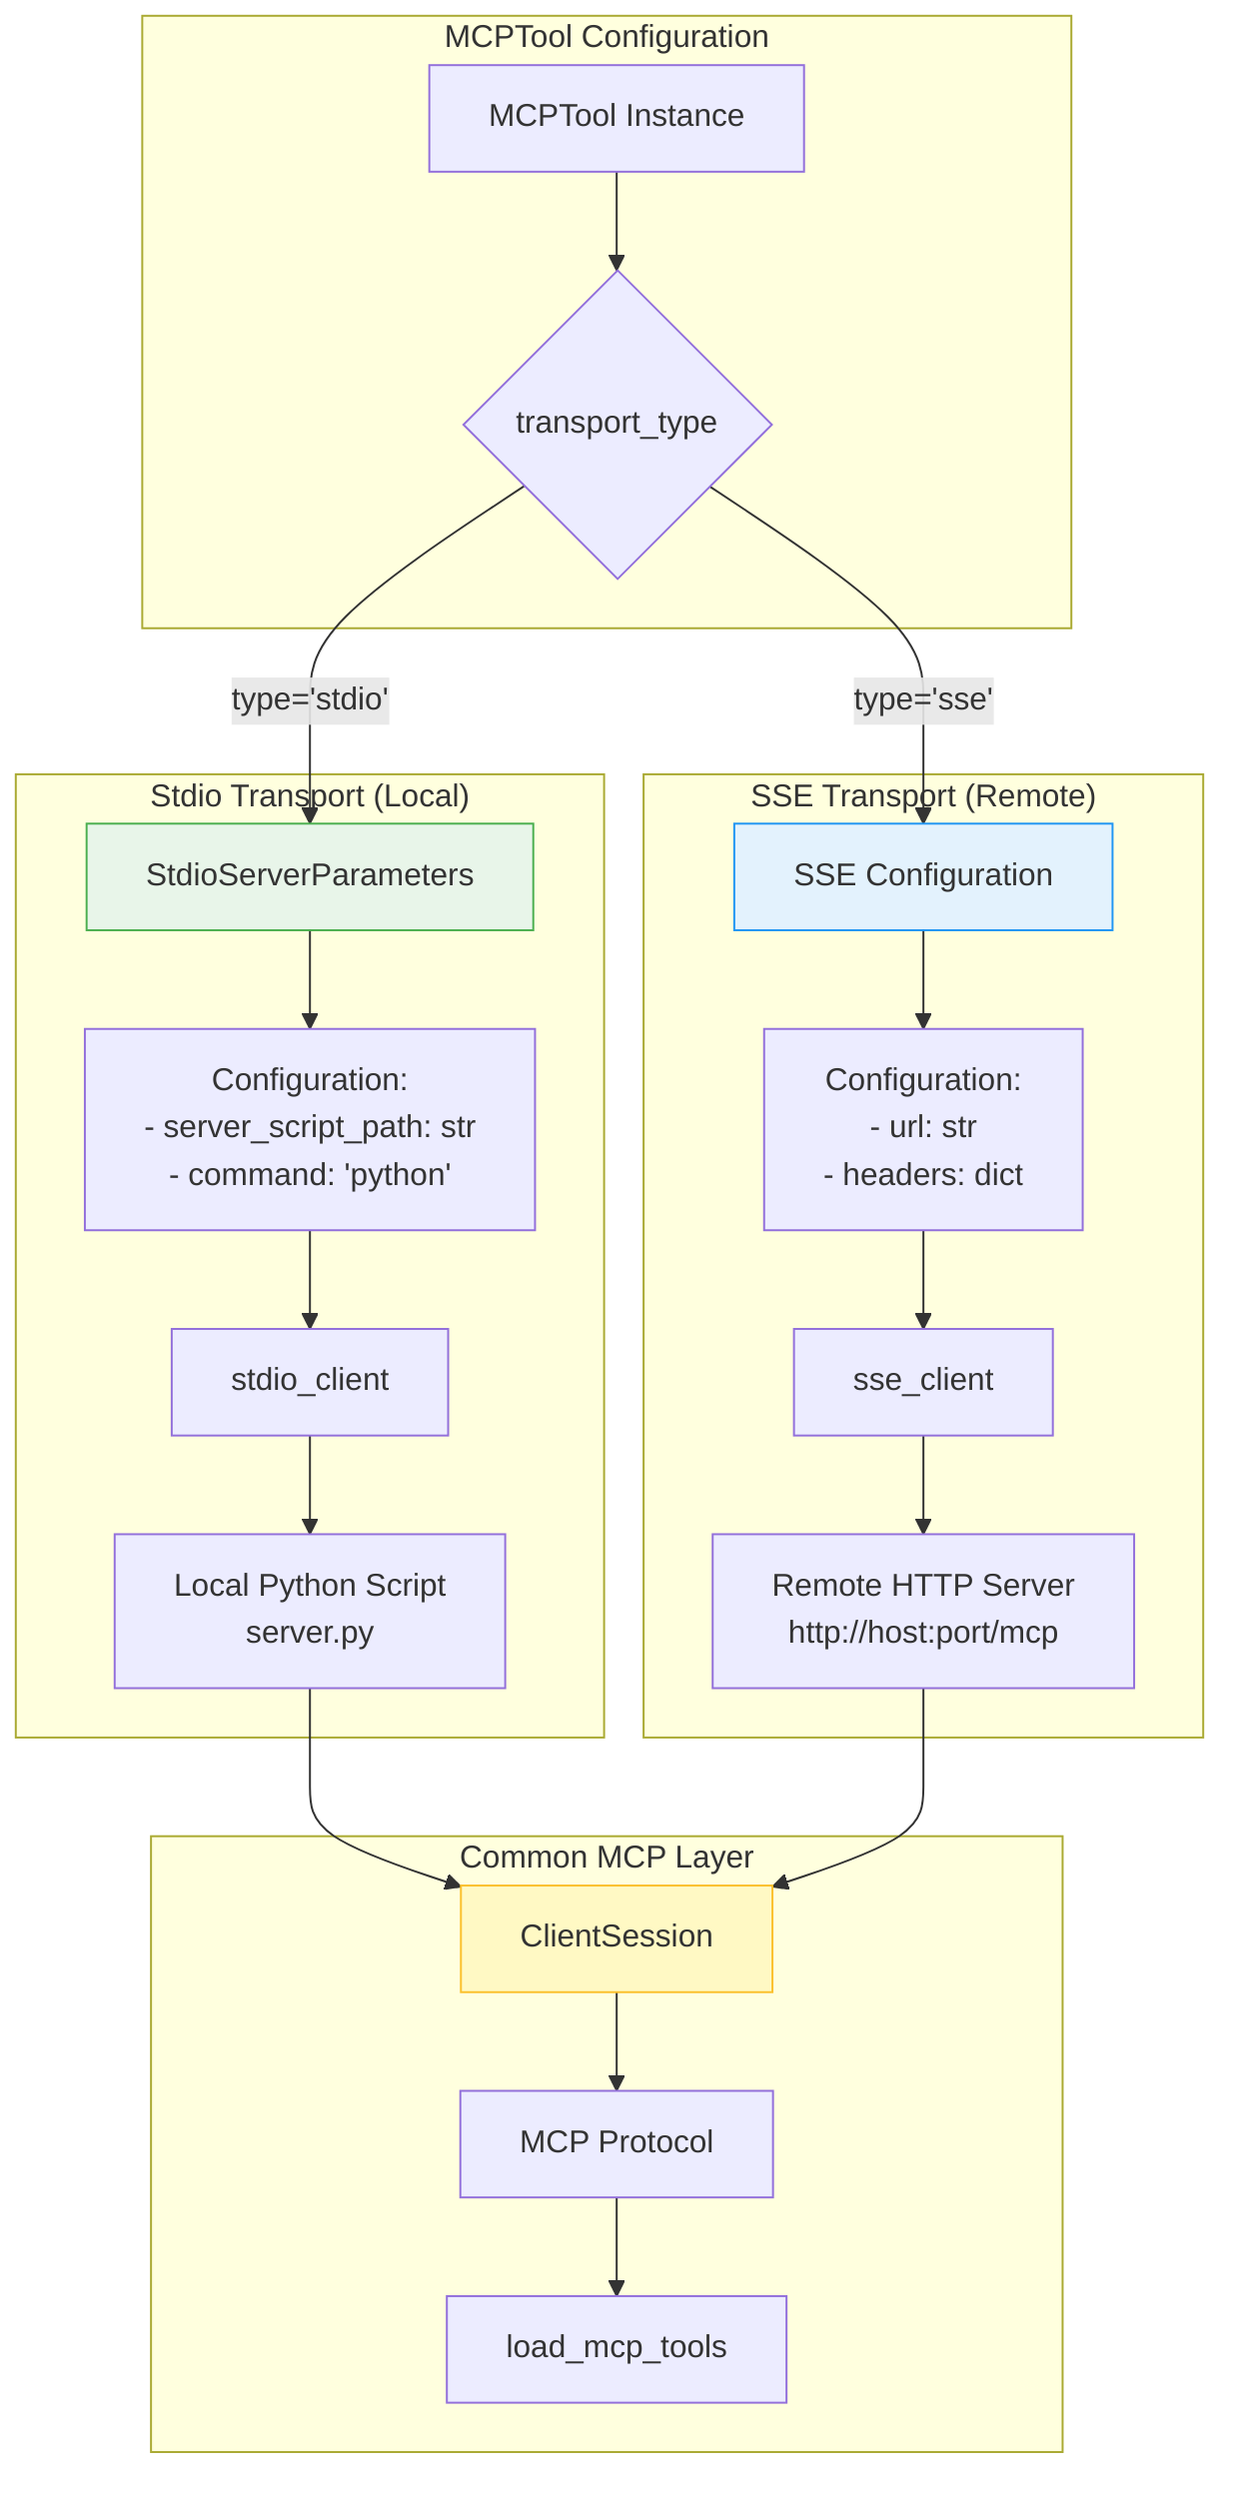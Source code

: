 graph TB
    subgraph "MCPTool Configuration"
        Config[MCPTool Instance]
        TransportType{transport_type}
    end
    
    subgraph "Stdio Transport (Local)"
        Stdio[StdioServerParameters]
        StdioClient[stdio_client]
        LocalScript[Local Python Script<br/>server.py]
        
        StdioConfig[Configuration:<br/>- server_script_path: str<br/>- command: 'python']
    end
    
    subgraph "SSE Transport (Remote)"
        SSE[SSE Configuration]
        SSEClient[sse_client]
        RemoteServer[Remote HTTP Server<br/>http://host:port/mcp]
        
        SSEConfig[Configuration:<br/>- url: str<br/>- headers: dict]
    end
    
    subgraph "Common MCP Layer"
        Session[ClientSession]
        Protocol[MCP Protocol]
        Tools[load_mcp_tools]
    end
    
    Config --> TransportType
    TransportType -->|type='stdio'| Stdio
    TransportType -->|type='sse'| SSE
    
    Stdio --> StdioConfig
    StdioConfig --> StdioClient
    StdioClient --> LocalScript
    LocalScript --> Session
    
    SSE --> SSEConfig
    SSEConfig --> SSEClient
    SSEClient --> RemoteServer
    RemoteServer --> Session
    
    Session --> Protocol
    Protocol --> Tools
    
    style Stdio fill:#e8f5e9,stroke:#4CAF50
    style SSE fill:#e3f2fd,stroke:#2196F3
    style Session fill:#fff9c4,stroke:#FBC02D
